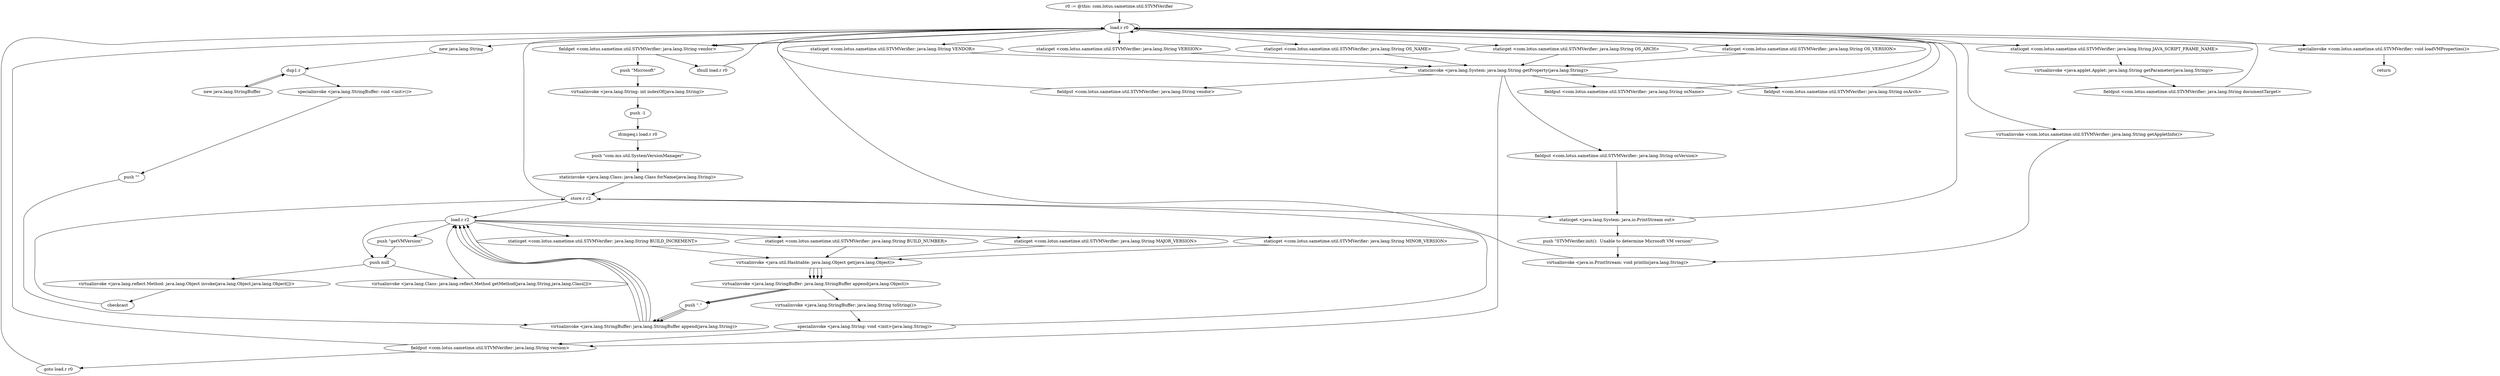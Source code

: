 digraph "" {
    "r0 := @this: com.lotus.sametime.util.STVMVerifier"
    "load.r r0"
    "r0 := @this: com.lotus.sametime.util.STVMVerifier"->"load.r r0";
    "staticget <com.lotus.sametime.util.STVMVerifier: java.lang.String VENDOR>"
    "load.r r0"->"staticget <com.lotus.sametime.util.STVMVerifier: java.lang.String VENDOR>";
    "staticinvoke <java.lang.System: java.lang.String getProperty(java.lang.String)>"
    "staticget <com.lotus.sametime.util.STVMVerifier: java.lang.String VENDOR>"->"staticinvoke <java.lang.System: java.lang.String getProperty(java.lang.String)>";
    "fieldput <com.lotus.sametime.util.STVMVerifier: java.lang.String vendor>"
    "staticinvoke <java.lang.System: java.lang.String getProperty(java.lang.String)>"->"fieldput <com.lotus.sametime.util.STVMVerifier: java.lang.String vendor>";
    "fieldput <com.lotus.sametime.util.STVMVerifier: java.lang.String vendor>"->"load.r r0";
    "staticget <com.lotus.sametime.util.STVMVerifier: java.lang.String VERSION>"
    "load.r r0"->"staticget <com.lotus.sametime.util.STVMVerifier: java.lang.String VERSION>";
    "staticget <com.lotus.sametime.util.STVMVerifier: java.lang.String VERSION>"->"staticinvoke <java.lang.System: java.lang.String getProperty(java.lang.String)>";
    "fieldput <com.lotus.sametime.util.STVMVerifier: java.lang.String version>"
    "staticinvoke <java.lang.System: java.lang.String getProperty(java.lang.String)>"->"fieldput <com.lotus.sametime.util.STVMVerifier: java.lang.String version>";
    "fieldput <com.lotus.sametime.util.STVMVerifier: java.lang.String version>"->"load.r r0";
    "staticget <com.lotus.sametime.util.STVMVerifier: java.lang.String OS_NAME>"
    "load.r r0"->"staticget <com.lotus.sametime.util.STVMVerifier: java.lang.String OS_NAME>";
    "staticget <com.lotus.sametime.util.STVMVerifier: java.lang.String OS_NAME>"->"staticinvoke <java.lang.System: java.lang.String getProperty(java.lang.String)>";
    "fieldput <com.lotus.sametime.util.STVMVerifier: java.lang.String osName>"
    "staticinvoke <java.lang.System: java.lang.String getProperty(java.lang.String)>"->"fieldput <com.lotus.sametime.util.STVMVerifier: java.lang.String osName>";
    "fieldput <com.lotus.sametime.util.STVMVerifier: java.lang.String osName>"->"load.r r0";
    "staticget <com.lotus.sametime.util.STVMVerifier: java.lang.String OS_ARCH>"
    "load.r r0"->"staticget <com.lotus.sametime.util.STVMVerifier: java.lang.String OS_ARCH>";
    "staticget <com.lotus.sametime.util.STVMVerifier: java.lang.String OS_ARCH>"->"staticinvoke <java.lang.System: java.lang.String getProperty(java.lang.String)>";
    "fieldput <com.lotus.sametime.util.STVMVerifier: java.lang.String osArch>"
    "staticinvoke <java.lang.System: java.lang.String getProperty(java.lang.String)>"->"fieldput <com.lotus.sametime.util.STVMVerifier: java.lang.String osArch>";
    "fieldput <com.lotus.sametime.util.STVMVerifier: java.lang.String osArch>"->"load.r r0";
    "staticget <com.lotus.sametime.util.STVMVerifier: java.lang.String OS_VERSION>"
    "load.r r0"->"staticget <com.lotus.sametime.util.STVMVerifier: java.lang.String OS_VERSION>";
    "staticget <com.lotus.sametime.util.STVMVerifier: java.lang.String OS_VERSION>"->"staticinvoke <java.lang.System: java.lang.String getProperty(java.lang.String)>";
    "fieldput <com.lotus.sametime.util.STVMVerifier: java.lang.String osVersion>"
    "staticinvoke <java.lang.System: java.lang.String getProperty(java.lang.String)>"->"fieldput <com.lotus.sametime.util.STVMVerifier: java.lang.String osVersion>";
    "staticget <java.lang.System: java.io.PrintStream out>"
    "fieldput <com.lotus.sametime.util.STVMVerifier: java.lang.String osVersion>"->"staticget <java.lang.System: java.io.PrintStream out>";
    "staticget <java.lang.System: java.io.PrintStream out>"->"load.r r0";
    "virtualinvoke <com.lotus.sametime.util.STVMVerifier: java.lang.String getAppletInfo()>"
    "load.r r0"->"virtualinvoke <com.lotus.sametime.util.STVMVerifier: java.lang.String getAppletInfo()>";
    "virtualinvoke <java.io.PrintStream: void println(java.lang.String)>"
    "virtualinvoke <com.lotus.sametime.util.STVMVerifier: java.lang.String getAppletInfo()>"->"virtualinvoke <java.io.PrintStream: void println(java.lang.String)>";
    "virtualinvoke <java.io.PrintStream: void println(java.lang.String)>"->"load.r r0";
    "fieldget <com.lotus.sametime.util.STVMVerifier: java.lang.String vendor>"
    "load.r r0"->"fieldget <com.lotus.sametime.util.STVMVerifier: java.lang.String vendor>";
    "ifnull load.r r0"
    "fieldget <com.lotus.sametime.util.STVMVerifier: java.lang.String vendor>"->"ifnull load.r r0";
    "ifnull load.r r0"->"load.r r0";
    "load.r r0"->"fieldget <com.lotus.sametime.util.STVMVerifier: java.lang.String vendor>";
    "push \"Microsoft\""
    "fieldget <com.lotus.sametime.util.STVMVerifier: java.lang.String vendor>"->"push \"Microsoft\"";
    "virtualinvoke <java.lang.String: int indexOf(java.lang.String)>"
    "push \"Microsoft\""->"virtualinvoke <java.lang.String: int indexOf(java.lang.String)>";
    "push -1"
    "virtualinvoke <java.lang.String: int indexOf(java.lang.String)>"->"push -1";
    "ifcmpeq.i load.r r0"
    "push -1"->"ifcmpeq.i load.r r0";
    "push \"com.ms.util.SystemVersionManager\""
    "ifcmpeq.i load.r r0"->"push \"com.ms.util.SystemVersionManager\"";
    "staticinvoke <java.lang.Class: java.lang.Class forName(java.lang.String)>"
    "push \"com.ms.util.SystemVersionManager\""->"staticinvoke <java.lang.Class: java.lang.Class forName(java.lang.String)>";
    "store.r r2"
    "staticinvoke <java.lang.Class: java.lang.Class forName(java.lang.String)>"->"store.r r2";
    "load.r r2"
    "store.r r2"->"load.r r2";
    "push \"getVMVersion\""
    "load.r r2"->"push \"getVMVersion\"";
    "push null"
    "push \"getVMVersion\""->"push null";
    "virtualinvoke <java.lang.Class: java.lang.reflect.Method getMethod(java.lang.String,java.lang.Class[])>"
    "push null"->"virtualinvoke <java.lang.Class: java.lang.reflect.Method getMethod(java.lang.String,java.lang.Class[])>";
    "virtualinvoke <java.lang.Class: java.lang.reflect.Method getMethod(java.lang.String,java.lang.Class[])>"->"load.r r2";
    "load.r r2"->"push null";
    "virtualinvoke <java.lang.reflect.Method: java.lang.Object invoke(java.lang.Object,java.lang.Object[])>"
    "push null"->"virtualinvoke <java.lang.reflect.Method: java.lang.Object invoke(java.lang.Object,java.lang.Object[])>";
    "checkcast"
    "virtualinvoke <java.lang.reflect.Method: java.lang.Object invoke(java.lang.Object,java.lang.Object[])>"->"checkcast";
    "checkcast"->"store.r r2";
    "store.r r2"->"load.r r0";
    "new java.lang.String"
    "load.r r0"->"new java.lang.String";
    "dup1.r"
    "new java.lang.String"->"dup1.r";
    "new java.lang.StringBuffer"
    "dup1.r"->"new java.lang.StringBuffer";
    "new java.lang.StringBuffer"->"dup1.r";
    "specialinvoke <java.lang.StringBuffer: void <init>()>"
    "dup1.r"->"specialinvoke <java.lang.StringBuffer: void <init>()>";
    "push \"\""
    "specialinvoke <java.lang.StringBuffer: void <init>()>"->"push \"\"";
    "virtualinvoke <java.lang.StringBuffer: java.lang.StringBuffer append(java.lang.String)>"
    "push \"\""->"virtualinvoke <java.lang.StringBuffer: java.lang.StringBuffer append(java.lang.String)>";
    "virtualinvoke <java.lang.StringBuffer: java.lang.StringBuffer append(java.lang.String)>"->"load.r r2";
    "staticget <com.lotus.sametime.util.STVMVerifier: java.lang.String MAJOR_VERSION>"
    "load.r r2"->"staticget <com.lotus.sametime.util.STVMVerifier: java.lang.String MAJOR_VERSION>";
    "virtualinvoke <java.util.Hashtable: java.lang.Object get(java.lang.Object)>"
    "staticget <com.lotus.sametime.util.STVMVerifier: java.lang.String MAJOR_VERSION>"->"virtualinvoke <java.util.Hashtable: java.lang.Object get(java.lang.Object)>";
    "virtualinvoke <java.lang.StringBuffer: java.lang.StringBuffer append(java.lang.Object)>"
    "virtualinvoke <java.util.Hashtable: java.lang.Object get(java.lang.Object)>"->"virtualinvoke <java.lang.StringBuffer: java.lang.StringBuffer append(java.lang.Object)>";
    "push \".\""
    "virtualinvoke <java.lang.StringBuffer: java.lang.StringBuffer append(java.lang.Object)>"->"push \".\"";
    "push \".\""->"virtualinvoke <java.lang.StringBuffer: java.lang.StringBuffer append(java.lang.String)>";
    "virtualinvoke <java.lang.StringBuffer: java.lang.StringBuffer append(java.lang.String)>"->"load.r r2";
    "staticget <com.lotus.sametime.util.STVMVerifier: java.lang.String MINOR_VERSION>"
    "load.r r2"->"staticget <com.lotus.sametime.util.STVMVerifier: java.lang.String MINOR_VERSION>";
    "staticget <com.lotus.sametime.util.STVMVerifier: java.lang.String MINOR_VERSION>"->"virtualinvoke <java.util.Hashtable: java.lang.Object get(java.lang.Object)>";
    "virtualinvoke <java.util.Hashtable: java.lang.Object get(java.lang.Object)>"->"virtualinvoke <java.lang.StringBuffer: java.lang.StringBuffer append(java.lang.Object)>";
    "virtualinvoke <java.lang.StringBuffer: java.lang.StringBuffer append(java.lang.Object)>"->"push \".\"";
    "push \".\""->"virtualinvoke <java.lang.StringBuffer: java.lang.StringBuffer append(java.lang.String)>";
    "virtualinvoke <java.lang.StringBuffer: java.lang.StringBuffer append(java.lang.String)>"->"load.r r2";
    "staticget <com.lotus.sametime.util.STVMVerifier: java.lang.String BUILD_INCREMENT>"
    "load.r r2"->"staticget <com.lotus.sametime.util.STVMVerifier: java.lang.String BUILD_INCREMENT>";
    "staticget <com.lotus.sametime.util.STVMVerifier: java.lang.String BUILD_INCREMENT>"->"virtualinvoke <java.util.Hashtable: java.lang.Object get(java.lang.Object)>";
    "virtualinvoke <java.util.Hashtable: java.lang.Object get(java.lang.Object)>"->"virtualinvoke <java.lang.StringBuffer: java.lang.StringBuffer append(java.lang.Object)>";
    "virtualinvoke <java.lang.StringBuffer: java.lang.StringBuffer append(java.lang.Object)>"->"push \".\"";
    "push \".\""->"virtualinvoke <java.lang.StringBuffer: java.lang.StringBuffer append(java.lang.String)>";
    "virtualinvoke <java.lang.StringBuffer: java.lang.StringBuffer append(java.lang.String)>"->"load.r r2";
    "staticget <com.lotus.sametime.util.STVMVerifier: java.lang.String BUILD_NUMBER>"
    "load.r r2"->"staticget <com.lotus.sametime.util.STVMVerifier: java.lang.String BUILD_NUMBER>";
    "staticget <com.lotus.sametime.util.STVMVerifier: java.lang.String BUILD_NUMBER>"->"virtualinvoke <java.util.Hashtable: java.lang.Object get(java.lang.Object)>";
    "virtualinvoke <java.util.Hashtable: java.lang.Object get(java.lang.Object)>"->"virtualinvoke <java.lang.StringBuffer: java.lang.StringBuffer append(java.lang.Object)>";
    "virtualinvoke <java.lang.StringBuffer: java.lang.String toString()>"
    "virtualinvoke <java.lang.StringBuffer: java.lang.StringBuffer append(java.lang.Object)>"->"virtualinvoke <java.lang.StringBuffer: java.lang.String toString()>";
    "specialinvoke <java.lang.String: void <init>(java.lang.String)>"
    "virtualinvoke <java.lang.StringBuffer: java.lang.String toString()>"->"specialinvoke <java.lang.String: void <init>(java.lang.String)>";
    "specialinvoke <java.lang.String: void <init>(java.lang.String)>"->"fieldput <com.lotus.sametime.util.STVMVerifier: java.lang.String version>";
    "goto load.r r0"
    "fieldput <com.lotus.sametime.util.STVMVerifier: java.lang.String version>"->"goto load.r r0";
    "goto load.r r0"->"load.r r0";
    "load.r r0"->"load.r r0";
    "staticget <com.lotus.sametime.util.STVMVerifier: java.lang.String JAVA_SCRIPT_FRAME_NAME>"
    "load.r r0"->"staticget <com.lotus.sametime.util.STVMVerifier: java.lang.String JAVA_SCRIPT_FRAME_NAME>";
    "virtualinvoke <java.applet.Applet: java.lang.String getParameter(java.lang.String)>"
    "staticget <com.lotus.sametime.util.STVMVerifier: java.lang.String JAVA_SCRIPT_FRAME_NAME>"->"virtualinvoke <java.applet.Applet: java.lang.String getParameter(java.lang.String)>";
    "fieldput <com.lotus.sametime.util.STVMVerifier: java.lang.String documentTarget>"
    "virtualinvoke <java.applet.Applet: java.lang.String getParameter(java.lang.String)>"->"fieldput <com.lotus.sametime.util.STVMVerifier: java.lang.String documentTarget>";
    "fieldput <com.lotus.sametime.util.STVMVerifier: java.lang.String documentTarget>"->"load.r r0";
    "specialinvoke <com.lotus.sametime.util.STVMVerifier: void loadVMProperties()>"
    "load.r r0"->"specialinvoke <com.lotus.sametime.util.STVMVerifier: void loadVMProperties()>";
    "return"
    "specialinvoke <com.lotus.sametime.util.STVMVerifier: void loadVMProperties()>"->"return";
    "specialinvoke <java.lang.String: void <init>(java.lang.String)>"->"store.r r2";
    "store.r r2"->"staticget <java.lang.System: java.io.PrintStream out>";
    "push \"STVMVerifier.init():  Unable to determine Microsoft VM version\""
    "staticget <java.lang.System: java.io.PrintStream out>"->"push \"STVMVerifier.init():  Unable to determine Microsoft VM version\"";
    "push \"STVMVerifier.init():  Unable to determine Microsoft VM version\""->"virtualinvoke <java.io.PrintStream: void println(java.lang.String)>";
}
